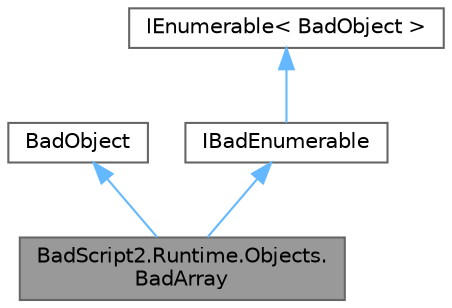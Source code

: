digraph "BadScript2.Runtime.Objects.BadArray"
{
 // LATEX_PDF_SIZE
  bgcolor="transparent";
  edge [fontname=Helvetica,fontsize=10,labelfontname=Helvetica,labelfontsize=10];
  node [fontname=Helvetica,fontsize=10,shape=box,height=0.2,width=0.4];
  Node1 [id="Node000001",label="BadScript2.Runtime.Objects.\lBadArray",height=0.2,width=0.4,color="gray40", fillcolor="grey60", style="filled", fontcolor="black",tooltip="Implements a Dynamic List/Array for the BadScript Language."];
  Node2 -> Node1 [id="edge1_Node000001_Node000002",dir="back",color="steelblue1",style="solid",tooltip=" "];
  Node2 [id="Node000002",label="BadObject",height=0.2,width=0.4,color="gray40", fillcolor="white", style="filled",URL="$class_bad_script2_1_1_runtime_1_1_objects_1_1_bad_object.html",tooltip=" "];
  Node3 -> Node1 [id="edge2_Node000001_Node000003",dir="back",color="steelblue1",style="solid",tooltip=" "];
  Node3 [id="Node000003",label="IBadEnumerable",height=0.2,width=0.4,color="gray40", fillcolor="white", style="filled",URL="$interface_bad_script2_1_1_runtime_1_1_interop_1_1_i_bad_enumerable.html",tooltip=" "];
  Node4 -> Node3 [id="edge3_Node000003_Node000004",dir="back",color="steelblue1",style="solid",tooltip=" "];
  Node4 [id="Node000004",label="IEnumerable\< BadObject \>",height=0.2,width=0.4,color="gray40", fillcolor="white", style="filled",tooltip=" "];
}
